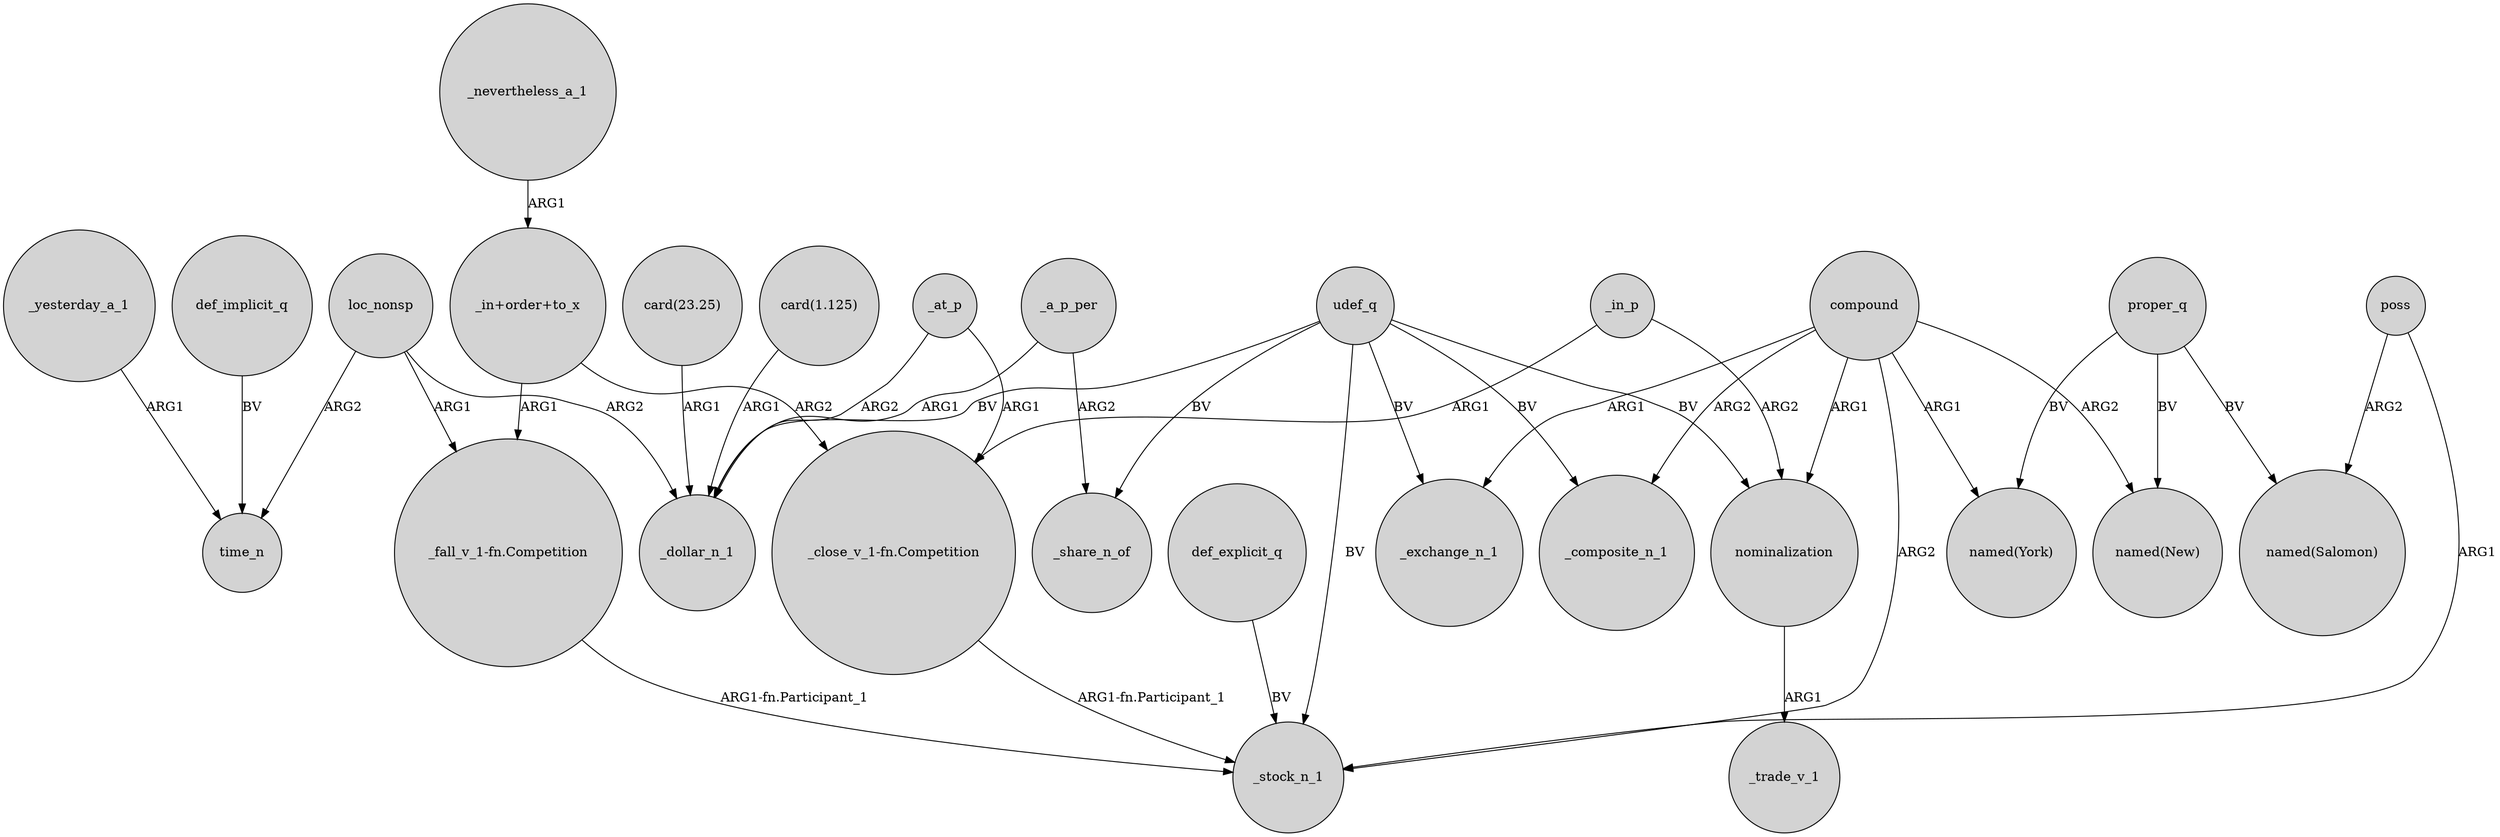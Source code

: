 digraph {
	node [shape=circle style=filled]
	"_in+order+to_x" -> "_fall_v_1-fn.Competition" [label=ARG1]
	_nevertheless_a_1 -> "_in+order+to_x" [label=ARG1]
	loc_nonsp -> _dollar_n_1 [label=ARG2]
	_at_p -> "_close_v_1-fn.Competition" [label=ARG1]
	compound -> "named(New)" [label=ARG2]
	"card(1.125)" -> _dollar_n_1 [label=ARG1]
	"_close_v_1-fn.Competition" -> _stock_n_1 [label="ARG1-fn.Participant_1"]
	proper_q -> "named(New)" [label=BV]
	loc_nonsp -> "_fall_v_1-fn.Competition" [label=ARG1]
	udef_q -> nominalization [label=BV]
	udef_q -> _exchange_n_1 [label=BV]
	def_explicit_q -> _stock_n_1 [label=BV]
	_yesterday_a_1 -> time_n [label=ARG1]
	compound -> _exchange_n_1 [label=ARG1]
	proper_q -> "named(York)" [label=BV]
	compound -> nominalization [label=ARG1]
	udef_q -> _stock_n_1 [label=BV]
	_at_p -> _dollar_n_1 [label=ARG2]
	_a_p_per -> _share_n_of [label=ARG2]
	udef_q -> _share_n_of [label=BV]
	compound -> _stock_n_1 [label=ARG2]
	poss -> _stock_n_1 [label=ARG1]
	udef_q -> _dollar_n_1 [label=BV]
	proper_q -> "named(Salomon)" [label=BV]
	"_fall_v_1-fn.Competition" -> _stock_n_1 [label="ARG1-fn.Participant_1"]
	_a_p_per -> _dollar_n_1 [label=ARG1]
	"card(23.25)" -> _dollar_n_1 [label=ARG1]
	poss -> "named(Salomon)" [label=ARG2]
	"_in+order+to_x" -> "_close_v_1-fn.Competition" [label=ARG2]
	udef_q -> _composite_n_1 [label=BV]
	loc_nonsp -> time_n [label=ARG2]
	compound -> "named(York)" [label=ARG1]
	_in_p -> nominalization [label=ARG2]
	compound -> _composite_n_1 [label=ARG2]
	_in_p -> "_close_v_1-fn.Competition" [label=ARG1]
	def_implicit_q -> time_n [label=BV]
	nominalization -> _trade_v_1 [label=ARG1]
}
